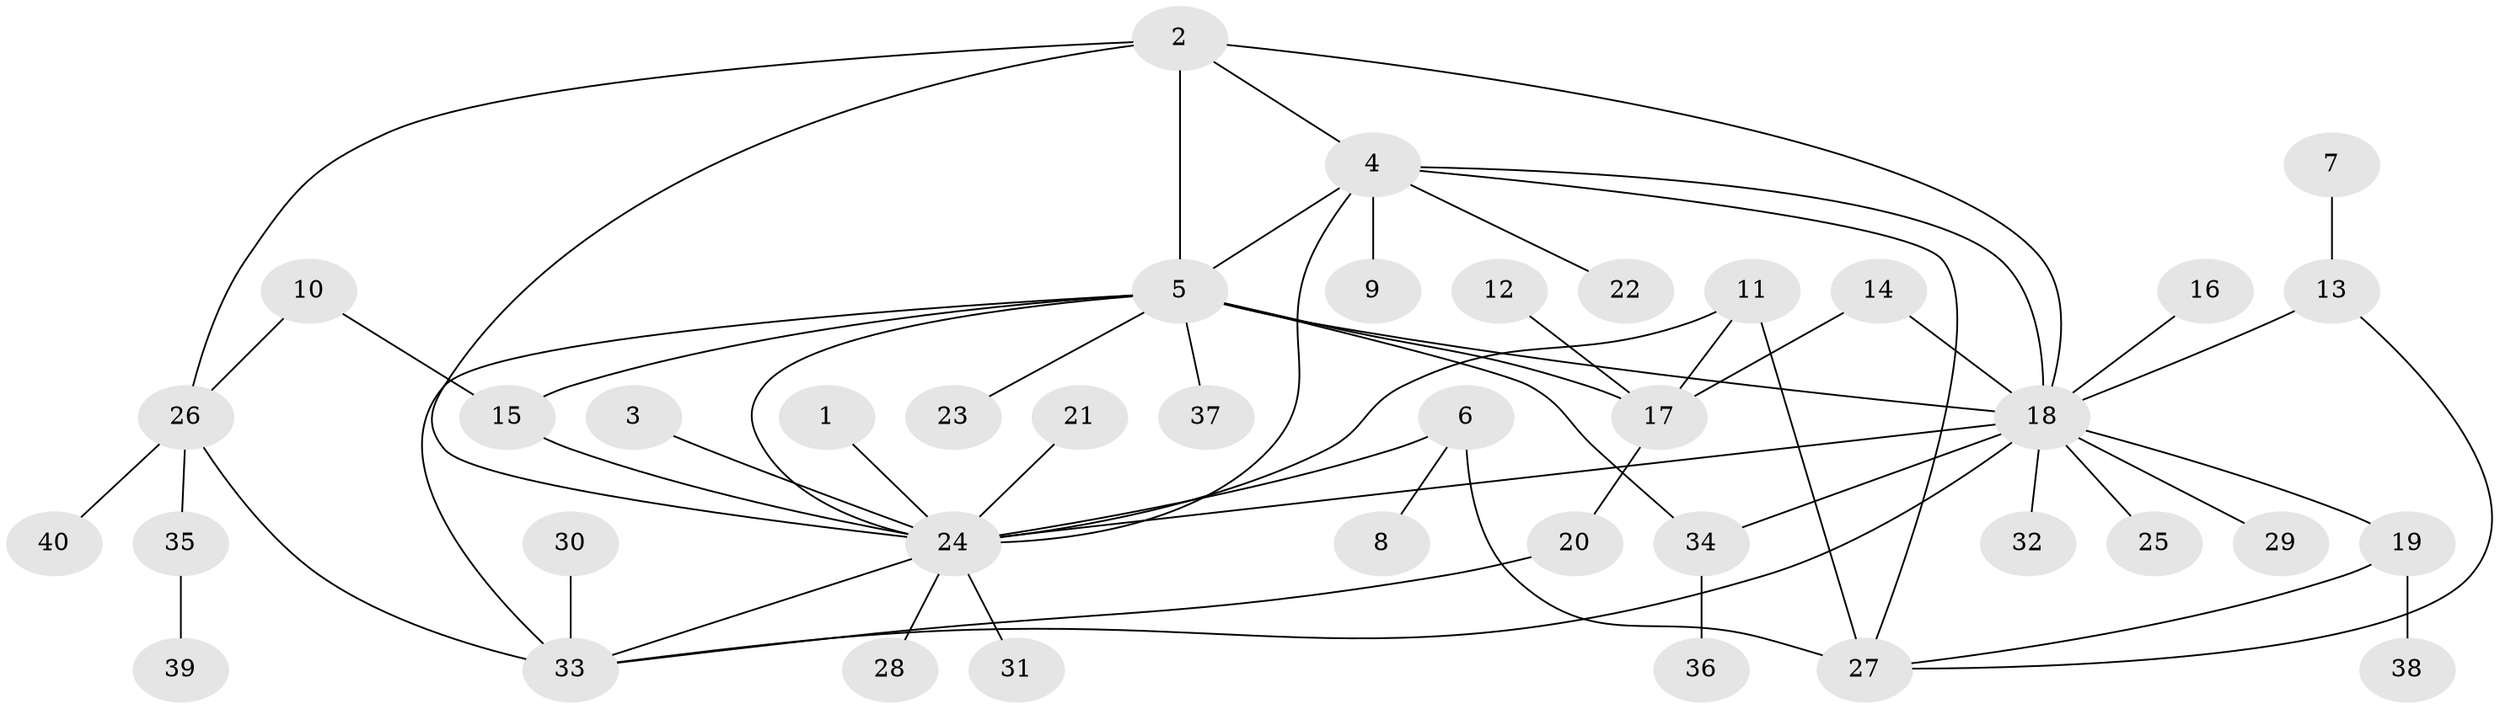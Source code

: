 // original degree distribution, {1: 0.45614035087719296, 17: 0.017543859649122806, 5: 0.07017543859649122, 4: 0.07017543859649122, 9: 0.017543859649122806, 2: 0.19298245614035087, 20: 0.017543859649122806, 13: 0.017543859649122806, 7: 0.017543859649122806, 3: 0.10526315789473684, 8: 0.017543859649122806}
// Generated by graph-tools (version 1.1) at 2025/36/03/04/25 23:36:55]
// undirected, 40 vertices, 58 edges
graph export_dot {
  node [color=gray90,style=filled];
  1;
  2;
  3;
  4;
  5;
  6;
  7;
  8;
  9;
  10;
  11;
  12;
  13;
  14;
  15;
  16;
  17;
  18;
  19;
  20;
  21;
  22;
  23;
  24;
  25;
  26;
  27;
  28;
  29;
  30;
  31;
  32;
  33;
  34;
  35;
  36;
  37;
  38;
  39;
  40;
  1 -- 24 [weight=1.0];
  2 -- 4 [weight=1.0];
  2 -- 5 [weight=1.0];
  2 -- 18 [weight=1.0];
  2 -- 24 [weight=1.0];
  2 -- 26 [weight=1.0];
  3 -- 24 [weight=1.0];
  4 -- 5 [weight=1.0];
  4 -- 9 [weight=1.0];
  4 -- 18 [weight=2.0];
  4 -- 22 [weight=1.0];
  4 -- 24 [weight=2.0];
  4 -- 27 [weight=1.0];
  5 -- 15 [weight=1.0];
  5 -- 17 [weight=2.0];
  5 -- 18 [weight=1.0];
  5 -- 23 [weight=1.0];
  5 -- 24 [weight=1.0];
  5 -- 33 [weight=2.0];
  5 -- 34 [weight=1.0];
  5 -- 37 [weight=1.0];
  6 -- 8 [weight=1.0];
  6 -- 24 [weight=1.0];
  6 -- 27 [weight=1.0];
  7 -- 13 [weight=1.0];
  10 -- 15 [weight=1.0];
  10 -- 26 [weight=1.0];
  11 -- 17 [weight=1.0];
  11 -- 24 [weight=1.0];
  11 -- 27 [weight=1.0];
  12 -- 17 [weight=1.0];
  13 -- 18 [weight=2.0];
  13 -- 27 [weight=1.0];
  14 -- 17 [weight=1.0];
  14 -- 18 [weight=1.0];
  15 -- 24 [weight=1.0];
  16 -- 18 [weight=1.0];
  17 -- 20 [weight=1.0];
  18 -- 19 [weight=1.0];
  18 -- 24 [weight=1.0];
  18 -- 25 [weight=1.0];
  18 -- 29 [weight=1.0];
  18 -- 32 [weight=1.0];
  18 -- 33 [weight=1.0];
  18 -- 34 [weight=1.0];
  19 -- 27 [weight=1.0];
  19 -- 38 [weight=1.0];
  20 -- 33 [weight=1.0];
  21 -- 24 [weight=1.0];
  24 -- 28 [weight=1.0];
  24 -- 31 [weight=1.0];
  24 -- 33 [weight=1.0];
  26 -- 33 [weight=1.0];
  26 -- 35 [weight=2.0];
  26 -- 40 [weight=1.0];
  30 -- 33 [weight=1.0];
  34 -- 36 [weight=1.0];
  35 -- 39 [weight=1.0];
}
